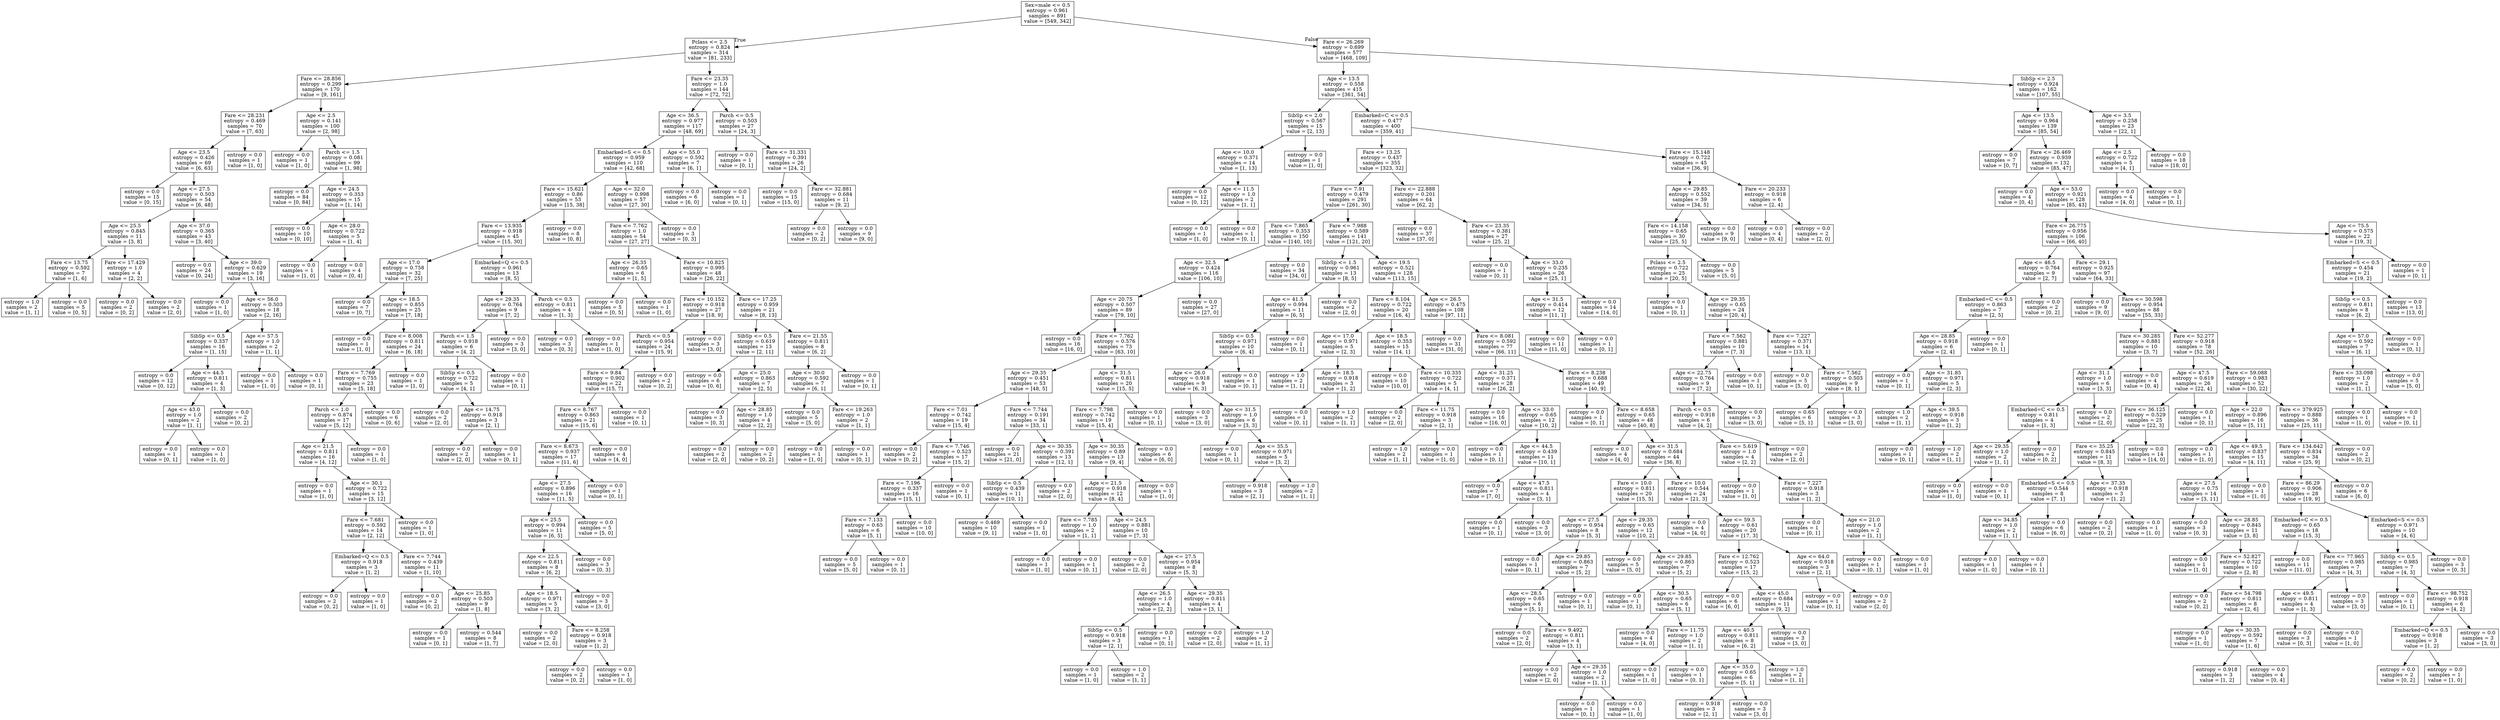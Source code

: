 digraph Tree {
node [shape=box] ;
0 [label="Sex=male <= 0.5\nentropy = 0.961\nsamples = 891\nvalue = [549, 342]"] ;
1 [label="Pclass <= 2.5\nentropy = 0.824\nsamples = 314\nvalue = [81, 233]"] ;
0 -> 1 [labeldistance=2.5, labelangle=45, headlabel="True"] ;
2 [label="Fare <= 28.856\nentropy = 0.299\nsamples = 170\nvalue = [9, 161]"] ;
1 -> 2 ;
3 [label="Fare <= 28.231\nentropy = 0.469\nsamples = 70\nvalue = [7, 63]"] ;
2 -> 3 ;
4 [label="Age <= 23.5\nentropy = 0.426\nsamples = 69\nvalue = [6, 63]"] ;
3 -> 4 ;
5 [label="entropy = 0.0\nsamples = 15\nvalue = [0, 15]"] ;
4 -> 5 ;
6 [label="Age <= 27.5\nentropy = 0.503\nsamples = 54\nvalue = [6, 48]"] ;
4 -> 6 ;
7 [label="Age <= 25.5\nentropy = 0.845\nsamples = 11\nvalue = [3, 8]"] ;
6 -> 7 ;
8 [label="Fare <= 13.75\nentropy = 0.592\nsamples = 7\nvalue = [1, 6]"] ;
7 -> 8 ;
9 [label="entropy = 1.0\nsamples = 2\nvalue = [1, 1]"] ;
8 -> 9 ;
10 [label="entropy = 0.0\nsamples = 5\nvalue = [0, 5]"] ;
8 -> 10 ;
11 [label="Fare <= 17.429\nentropy = 1.0\nsamples = 4\nvalue = [2, 2]"] ;
7 -> 11 ;
12 [label="entropy = 0.0\nsamples = 2\nvalue = [0, 2]"] ;
11 -> 12 ;
13 [label="entropy = 0.0\nsamples = 2\nvalue = [2, 0]"] ;
11 -> 13 ;
14 [label="Age <= 37.0\nentropy = 0.365\nsamples = 43\nvalue = [3, 40]"] ;
6 -> 14 ;
15 [label="entropy = 0.0\nsamples = 24\nvalue = [0, 24]"] ;
14 -> 15 ;
16 [label="Age <= 39.0\nentropy = 0.629\nsamples = 19\nvalue = [3, 16]"] ;
14 -> 16 ;
17 [label="entropy = 0.0\nsamples = 1\nvalue = [1, 0]"] ;
16 -> 17 ;
18 [label="Age <= 56.0\nentropy = 0.503\nsamples = 18\nvalue = [2, 16]"] ;
16 -> 18 ;
19 [label="SibSp <= 0.5\nentropy = 0.337\nsamples = 16\nvalue = [1, 15]"] ;
18 -> 19 ;
20 [label="entropy = 0.0\nsamples = 12\nvalue = [0, 12]"] ;
19 -> 20 ;
21 [label="Age <= 44.5\nentropy = 0.811\nsamples = 4\nvalue = [1, 3]"] ;
19 -> 21 ;
22 [label="Age <= 43.0\nentropy = 1.0\nsamples = 2\nvalue = [1, 1]"] ;
21 -> 22 ;
23 [label="entropy = 0.0\nsamples = 1\nvalue = [0, 1]"] ;
22 -> 23 ;
24 [label="entropy = 0.0\nsamples = 1\nvalue = [1, 0]"] ;
22 -> 24 ;
25 [label="entropy = 0.0\nsamples = 2\nvalue = [0, 2]"] ;
21 -> 25 ;
26 [label="Age <= 57.5\nentropy = 1.0\nsamples = 2\nvalue = [1, 1]"] ;
18 -> 26 ;
27 [label="entropy = 0.0\nsamples = 1\nvalue = [1, 0]"] ;
26 -> 27 ;
28 [label="entropy = 0.0\nsamples = 1\nvalue = [0, 1]"] ;
26 -> 28 ;
29 [label="entropy = 0.0\nsamples = 1\nvalue = [1, 0]"] ;
3 -> 29 ;
30 [label="Age <= 2.5\nentropy = 0.141\nsamples = 100\nvalue = [2, 98]"] ;
2 -> 30 ;
31 [label="entropy = 0.0\nsamples = 1\nvalue = [1, 0]"] ;
30 -> 31 ;
32 [label="Parch <= 1.5\nentropy = 0.081\nsamples = 99\nvalue = [1, 98]"] ;
30 -> 32 ;
33 [label="entropy = 0.0\nsamples = 84\nvalue = [0, 84]"] ;
32 -> 33 ;
34 [label="Age <= 24.5\nentropy = 0.353\nsamples = 15\nvalue = [1, 14]"] ;
32 -> 34 ;
35 [label="entropy = 0.0\nsamples = 10\nvalue = [0, 10]"] ;
34 -> 35 ;
36 [label="Age <= 28.0\nentropy = 0.722\nsamples = 5\nvalue = [1, 4]"] ;
34 -> 36 ;
37 [label="entropy = 0.0\nsamples = 1\nvalue = [1, 0]"] ;
36 -> 37 ;
38 [label="entropy = 0.0\nsamples = 4\nvalue = [0, 4]"] ;
36 -> 38 ;
39 [label="Fare <= 23.35\nentropy = 1.0\nsamples = 144\nvalue = [72, 72]"] ;
1 -> 39 ;
40 [label="Age <= 36.5\nentropy = 0.977\nsamples = 117\nvalue = [48, 69]"] ;
39 -> 40 ;
41 [label="Embarked=S <= 0.5\nentropy = 0.959\nsamples = 110\nvalue = [42, 68]"] ;
40 -> 41 ;
42 [label="Fare <= 15.621\nentropy = 0.86\nsamples = 53\nvalue = [15, 38]"] ;
41 -> 42 ;
43 [label="Fare <= 13.935\nentropy = 0.918\nsamples = 45\nvalue = [15, 30]"] ;
42 -> 43 ;
44 [label="Age <= 17.0\nentropy = 0.758\nsamples = 32\nvalue = [7, 25]"] ;
43 -> 44 ;
45 [label="entropy = 0.0\nsamples = 7\nvalue = [0, 7]"] ;
44 -> 45 ;
46 [label="Age <= 18.5\nentropy = 0.855\nsamples = 25\nvalue = [7, 18]"] ;
44 -> 46 ;
47 [label="entropy = 0.0\nsamples = 1\nvalue = [1, 0]"] ;
46 -> 47 ;
48 [label="Fare <= 8.008\nentropy = 0.811\nsamples = 24\nvalue = [6, 18]"] ;
46 -> 48 ;
49 [label="Fare <= 7.769\nentropy = 0.755\nsamples = 23\nvalue = [5, 18]"] ;
48 -> 49 ;
50 [label="Parch <= 1.0\nentropy = 0.874\nsamples = 17\nvalue = [5, 12]"] ;
49 -> 50 ;
51 [label="Age <= 21.5\nentropy = 0.811\nsamples = 16\nvalue = [4, 12]"] ;
50 -> 51 ;
52 [label="entropy = 0.0\nsamples = 1\nvalue = [1, 0]"] ;
51 -> 52 ;
53 [label="Age <= 30.1\nentropy = 0.722\nsamples = 15\nvalue = [3, 12]"] ;
51 -> 53 ;
54 [label="Fare <= 7.681\nentropy = 0.592\nsamples = 14\nvalue = [2, 12]"] ;
53 -> 54 ;
55 [label="Embarked=Q <= 0.5\nentropy = 0.918\nsamples = 3\nvalue = [1, 2]"] ;
54 -> 55 ;
56 [label="entropy = 0.0\nsamples = 2\nvalue = [0, 2]"] ;
55 -> 56 ;
57 [label="entropy = 0.0\nsamples = 1\nvalue = [1, 0]"] ;
55 -> 57 ;
58 [label="Fare <= 7.744\nentropy = 0.439\nsamples = 11\nvalue = [1, 10]"] ;
54 -> 58 ;
59 [label="entropy = 0.0\nsamples = 2\nvalue = [0, 2]"] ;
58 -> 59 ;
60 [label="Age <= 25.85\nentropy = 0.503\nsamples = 9\nvalue = [1, 8]"] ;
58 -> 60 ;
61 [label="entropy = 0.0\nsamples = 1\nvalue = [0, 1]"] ;
60 -> 61 ;
62 [label="entropy = 0.544\nsamples = 8\nvalue = [1, 7]"] ;
60 -> 62 ;
63 [label="entropy = 0.0\nsamples = 1\nvalue = [1, 0]"] ;
53 -> 63 ;
64 [label="entropy = 0.0\nsamples = 1\nvalue = [1, 0]"] ;
50 -> 64 ;
65 [label="entropy = 0.0\nsamples = 6\nvalue = [0, 6]"] ;
49 -> 65 ;
66 [label="entropy = 0.0\nsamples = 1\nvalue = [1, 0]"] ;
48 -> 66 ;
67 [label="Embarked=Q <= 0.5\nentropy = 0.961\nsamples = 13\nvalue = [8, 5]"] ;
43 -> 67 ;
68 [label="Age <= 29.35\nentropy = 0.764\nsamples = 9\nvalue = [7, 2]"] ;
67 -> 68 ;
69 [label="Parch <= 1.5\nentropy = 0.918\nsamples = 6\nvalue = [4, 2]"] ;
68 -> 69 ;
70 [label="SibSp <= 0.5\nentropy = 0.722\nsamples = 5\nvalue = [4, 1]"] ;
69 -> 70 ;
71 [label="entropy = 0.0\nsamples = 2\nvalue = [2, 0]"] ;
70 -> 71 ;
72 [label="Age <= 14.75\nentropy = 0.918\nsamples = 3\nvalue = [2, 1]"] ;
70 -> 72 ;
73 [label="entropy = 0.0\nsamples = 2\nvalue = [2, 0]"] ;
72 -> 73 ;
74 [label="entropy = 0.0\nsamples = 1\nvalue = [0, 1]"] ;
72 -> 74 ;
75 [label="entropy = 0.0\nsamples = 1\nvalue = [0, 1]"] ;
69 -> 75 ;
76 [label="entropy = 0.0\nsamples = 3\nvalue = [3, 0]"] ;
68 -> 76 ;
77 [label="Parch <= 0.5\nentropy = 0.811\nsamples = 4\nvalue = [1, 3]"] ;
67 -> 77 ;
78 [label="entropy = 0.0\nsamples = 3\nvalue = [0, 3]"] ;
77 -> 78 ;
79 [label="entropy = 0.0\nsamples = 1\nvalue = [1, 0]"] ;
77 -> 79 ;
80 [label="entropy = 0.0\nsamples = 8\nvalue = [0, 8]"] ;
42 -> 80 ;
81 [label="Age <= 32.0\nentropy = 0.998\nsamples = 57\nvalue = [27, 30]"] ;
41 -> 81 ;
82 [label="Fare <= 7.762\nentropy = 1.0\nsamples = 54\nvalue = [27, 27]"] ;
81 -> 82 ;
83 [label="Age <= 26.35\nentropy = 0.65\nsamples = 6\nvalue = [1, 5]"] ;
82 -> 83 ;
84 [label="entropy = 0.0\nsamples = 5\nvalue = [0, 5]"] ;
83 -> 84 ;
85 [label="entropy = 0.0\nsamples = 1\nvalue = [1, 0]"] ;
83 -> 85 ;
86 [label="Fare <= 10.825\nentropy = 0.995\nsamples = 48\nvalue = [26, 22]"] ;
82 -> 86 ;
87 [label="Fare <= 10.152\nentropy = 0.918\nsamples = 27\nvalue = [18, 9]"] ;
86 -> 87 ;
88 [label="Parch <= 0.5\nentropy = 0.954\nsamples = 24\nvalue = [15, 9]"] ;
87 -> 88 ;
89 [label="Fare <= 9.84\nentropy = 0.902\nsamples = 22\nvalue = [15, 7]"] ;
88 -> 89 ;
90 [label="Fare <= 8.767\nentropy = 0.863\nsamples = 21\nvalue = [15, 6]"] ;
89 -> 90 ;
91 [label="Fare <= 8.673\nentropy = 0.937\nsamples = 17\nvalue = [11, 6]"] ;
90 -> 91 ;
92 [label="Age <= 27.5\nentropy = 0.896\nsamples = 16\nvalue = [11, 5]"] ;
91 -> 92 ;
93 [label="Age <= 25.5\nentropy = 0.994\nsamples = 11\nvalue = [6, 5]"] ;
92 -> 93 ;
94 [label="Age <= 22.5\nentropy = 0.811\nsamples = 8\nvalue = [6, 2]"] ;
93 -> 94 ;
95 [label="Age <= 18.5\nentropy = 0.971\nsamples = 5\nvalue = [3, 2]"] ;
94 -> 95 ;
96 [label="entropy = 0.0\nsamples = 2\nvalue = [2, 0]"] ;
95 -> 96 ;
97 [label="Fare <= 8.258\nentropy = 0.918\nsamples = 3\nvalue = [1, 2]"] ;
95 -> 97 ;
98 [label="entropy = 0.0\nsamples = 2\nvalue = [0, 2]"] ;
97 -> 98 ;
99 [label="entropy = 0.0\nsamples = 1\nvalue = [1, 0]"] ;
97 -> 99 ;
100 [label="entropy = 0.0\nsamples = 3\nvalue = [3, 0]"] ;
94 -> 100 ;
101 [label="entropy = 0.0\nsamples = 3\nvalue = [0, 3]"] ;
93 -> 101 ;
102 [label="entropy = 0.0\nsamples = 5\nvalue = [5, 0]"] ;
92 -> 102 ;
103 [label="entropy = 0.0\nsamples = 1\nvalue = [0, 1]"] ;
91 -> 103 ;
104 [label="entropy = 0.0\nsamples = 4\nvalue = [4, 0]"] ;
90 -> 104 ;
105 [label="entropy = 0.0\nsamples = 1\nvalue = [0, 1]"] ;
89 -> 105 ;
106 [label="entropy = 0.0\nsamples = 2\nvalue = [0, 2]"] ;
88 -> 106 ;
107 [label="entropy = 0.0\nsamples = 3\nvalue = [3, 0]"] ;
87 -> 107 ;
108 [label="Fare <= 17.25\nentropy = 0.959\nsamples = 21\nvalue = [8, 13]"] ;
86 -> 108 ;
109 [label="SibSp <= 0.5\nentropy = 0.619\nsamples = 13\nvalue = [2, 11]"] ;
108 -> 109 ;
110 [label="entropy = 0.0\nsamples = 6\nvalue = [0, 6]"] ;
109 -> 110 ;
111 [label="Age <= 25.0\nentropy = 0.863\nsamples = 7\nvalue = [2, 5]"] ;
109 -> 111 ;
112 [label="entropy = 0.0\nsamples = 3\nvalue = [0, 3]"] ;
111 -> 112 ;
113 [label="Age <= 28.85\nentropy = 1.0\nsamples = 4\nvalue = [2, 2]"] ;
111 -> 113 ;
114 [label="entropy = 0.0\nsamples = 2\nvalue = [2, 0]"] ;
113 -> 114 ;
115 [label="entropy = 0.0\nsamples = 2\nvalue = [0, 2]"] ;
113 -> 115 ;
116 [label="Fare <= 21.55\nentropy = 0.811\nsamples = 8\nvalue = [6, 2]"] ;
108 -> 116 ;
117 [label="Age <= 30.0\nentropy = 0.592\nsamples = 7\nvalue = [6, 1]"] ;
116 -> 117 ;
118 [label="entropy = 0.0\nsamples = 5\nvalue = [5, 0]"] ;
117 -> 118 ;
119 [label="Fare <= 19.263\nentropy = 1.0\nsamples = 2\nvalue = [1, 1]"] ;
117 -> 119 ;
120 [label="entropy = 0.0\nsamples = 1\nvalue = [1, 0]"] ;
119 -> 120 ;
121 [label="entropy = 0.0\nsamples = 1\nvalue = [0, 1]"] ;
119 -> 121 ;
122 [label="entropy = 0.0\nsamples = 1\nvalue = [0, 1]"] ;
116 -> 122 ;
123 [label="entropy = 0.0\nsamples = 3\nvalue = [0, 3]"] ;
81 -> 123 ;
124 [label="Age <= 55.0\nentropy = 0.592\nsamples = 7\nvalue = [6, 1]"] ;
40 -> 124 ;
125 [label="entropy = 0.0\nsamples = 6\nvalue = [6, 0]"] ;
124 -> 125 ;
126 [label="entropy = 0.0\nsamples = 1\nvalue = [0, 1]"] ;
124 -> 126 ;
127 [label="Parch <= 0.5\nentropy = 0.503\nsamples = 27\nvalue = [24, 3]"] ;
39 -> 127 ;
128 [label="entropy = 0.0\nsamples = 1\nvalue = [0, 1]"] ;
127 -> 128 ;
129 [label="Fare <= 31.331\nentropy = 0.391\nsamples = 26\nvalue = [24, 2]"] ;
127 -> 129 ;
130 [label="entropy = 0.0\nsamples = 15\nvalue = [15, 0]"] ;
129 -> 130 ;
131 [label="Fare <= 32.881\nentropy = 0.684\nsamples = 11\nvalue = [9, 2]"] ;
129 -> 131 ;
132 [label="entropy = 0.0\nsamples = 2\nvalue = [0, 2]"] ;
131 -> 132 ;
133 [label="entropy = 0.0\nsamples = 9\nvalue = [9, 0]"] ;
131 -> 133 ;
134 [label="Fare <= 26.269\nentropy = 0.699\nsamples = 577\nvalue = [468, 109]"] ;
0 -> 134 [labeldistance=2.5, labelangle=-45, headlabel="False"] ;
135 [label="Age <= 13.5\nentropy = 0.558\nsamples = 415\nvalue = [361, 54]"] ;
134 -> 135 ;
136 [label="SibSp <= 2.0\nentropy = 0.567\nsamples = 15\nvalue = [2, 13]"] ;
135 -> 136 ;
137 [label="Age <= 10.0\nentropy = 0.371\nsamples = 14\nvalue = [1, 13]"] ;
136 -> 137 ;
138 [label="entropy = 0.0\nsamples = 12\nvalue = [0, 12]"] ;
137 -> 138 ;
139 [label="Age <= 11.5\nentropy = 1.0\nsamples = 2\nvalue = [1, 1]"] ;
137 -> 139 ;
140 [label="entropy = 0.0\nsamples = 1\nvalue = [1, 0]"] ;
139 -> 140 ;
141 [label="entropy = 0.0\nsamples = 1\nvalue = [0, 1]"] ;
139 -> 141 ;
142 [label="entropy = 0.0\nsamples = 1\nvalue = [1, 0]"] ;
136 -> 142 ;
143 [label="Embarked=C <= 0.5\nentropy = 0.477\nsamples = 400\nvalue = [359, 41]"] ;
135 -> 143 ;
144 [label="Fare <= 13.25\nentropy = 0.437\nsamples = 355\nvalue = [323, 32]"] ;
143 -> 144 ;
145 [label="Fare <= 7.91\nentropy = 0.479\nsamples = 291\nvalue = [261, 30]"] ;
144 -> 145 ;
146 [label="Fare <= 7.865\nentropy = 0.353\nsamples = 150\nvalue = [140, 10]"] ;
145 -> 146 ;
147 [label="Age <= 32.5\nentropy = 0.424\nsamples = 116\nvalue = [106, 10]"] ;
146 -> 147 ;
148 [label="Age <= 20.75\nentropy = 0.507\nsamples = 89\nvalue = [79, 10]"] ;
147 -> 148 ;
149 [label="entropy = 0.0\nsamples = 16\nvalue = [16, 0]"] ;
148 -> 149 ;
150 [label="Fare <= 7.762\nentropy = 0.576\nsamples = 73\nvalue = [63, 10]"] ;
148 -> 150 ;
151 [label="Age <= 29.35\nentropy = 0.451\nsamples = 53\nvalue = [48, 5]"] ;
150 -> 151 ;
152 [label="Fare <= 7.01\nentropy = 0.742\nsamples = 19\nvalue = [15, 4]"] ;
151 -> 152 ;
153 [label="entropy = 0.0\nsamples = 2\nvalue = [0, 2]"] ;
152 -> 153 ;
154 [label="Fare <= 7.746\nentropy = 0.523\nsamples = 17\nvalue = [15, 2]"] ;
152 -> 154 ;
155 [label="Fare <= 7.196\nentropy = 0.337\nsamples = 16\nvalue = [15, 1]"] ;
154 -> 155 ;
156 [label="Fare <= 7.133\nentropy = 0.65\nsamples = 6\nvalue = [5, 1]"] ;
155 -> 156 ;
157 [label="entropy = 0.0\nsamples = 5\nvalue = [5, 0]"] ;
156 -> 157 ;
158 [label="entropy = 0.0\nsamples = 1\nvalue = [0, 1]"] ;
156 -> 158 ;
159 [label="entropy = 0.0\nsamples = 10\nvalue = [10, 0]"] ;
155 -> 159 ;
160 [label="entropy = 0.0\nsamples = 1\nvalue = [0, 1]"] ;
154 -> 160 ;
161 [label="Fare <= 7.744\nentropy = 0.191\nsamples = 34\nvalue = [33, 1]"] ;
151 -> 161 ;
162 [label="entropy = 0.0\nsamples = 21\nvalue = [21, 0]"] ;
161 -> 162 ;
163 [label="Age <= 30.35\nentropy = 0.391\nsamples = 13\nvalue = [12, 1]"] ;
161 -> 163 ;
164 [label="SibSp <= 0.5\nentropy = 0.439\nsamples = 11\nvalue = [10, 1]"] ;
163 -> 164 ;
165 [label="entropy = 0.469\nsamples = 10\nvalue = [9, 1]"] ;
164 -> 165 ;
166 [label="entropy = 0.0\nsamples = 1\nvalue = [1, 0]"] ;
164 -> 166 ;
167 [label="entropy = 0.0\nsamples = 2\nvalue = [2, 0]"] ;
163 -> 167 ;
168 [label="Age <= 31.5\nentropy = 0.811\nsamples = 20\nvalue = [15, 5]"] ;
150 -> 168 ;
169 [label="Fare <= 7.798\nentropy = 0.742\nsamples = 19\nvalue = [15, 4]"] ;
168 -> 169 ;
170 [label="Age <= 30.35\nentropy = 0.89\nsamples = 13\nvalue = [9, 4]"] ;
169 -> 170 ;
171 [label="Age <= 21.5\nentropy = 0.918\nsamples = 12\nvalue = [8, 4]"] ;
170 -> 171 ;
172 [label="Fare <= 7.785\nentropy = 1.0\nsamples = 2\nvalue = [1, 1]"] ;
171 -> 172 ;
173 [label="entropy = 0.0\nsamples = 1\nvalue = [1, 0]"] ;
172 -> 173 ;
174 [label="entropy = 0.0\nsamples = 1\nvalue = [0, 1]"] ;
172 -> 174 ;
175 [label="Age <= 24.5\nentropy = 0.881\nsamples = 10\nvalue = [7, 3]"] ;
171 -> 175 ;
176 [label="entropy = 0.0\nsamples = 2\nvalue = [2, 0]"] ;
175 -> 176 ;
177 [label="Age <= 27.5\nentropy = 0.954\nsamples = 8\nvalue = [5, 3]"] ;
175 -> 177 ;
178 [label="Age <= 26.5\nentropy = 1.0\nsamples = 4\nvalue = [2, 2]"] ;
177 -> 178 ;
179 [label="SibSp <= 0.5\nentropy = 0.918\nsamples = 3\nvalue = [2, 1]"] ;
178 -> 179 ;
180 [label="entropy = 0.0\nsamples = 1\nvalue = [1, 0]"] ;
179 -> 180 ;
181 [label="entropy = 1.0\nsamples = 2\nvalue = [1, 1]"] ;
179 -> 181 ;
182 [label="entropy = 0.0\nsamples = 1\nvalue = [0, 1]"] ;
178 -> 182 ;
183 [label="Age <= 29.35\nentropy = 0.811\nsamples = 4\nvalue = [3, 1]"] ;
177 -> 183 ;
184 [label="entropy = 0.0\nsamples = 2\nvalue = [2, 0]"] ;
183 -> 184 ;
185 [label="entropy = 1.0\nsamples = 2\nvalue = [1, 1]"] ;
183 -> 185 ;
186 [label="entropy = 0.0\nsamples = 1\nvalue = [1, 0]"] ;
170 -> 186 ;
187 [label="entropy = 0.0\nsamples = 6\nvalue = [6, 0]"] ;
169 -> 187 ;
188 [label="entropy = 0.0\nsamples = 1\nvalue = [0, 1]"] ;
168 -> 188 ;
189 [label="entropy = 0.0\nsamples = 27\nvalue = [27, 0]"] ;
147 -> 189 ;
190 [label="entropy = 0.0\nsamples = 34\nvalue = [34, 0]"] ;
146 -> 190 ;
191 [label="Fare <= 7.988\nentropy = 0.589\nsamples = 141\nvalue = [121, 20]"] ;
145 -> 191 ;
192 [label="SibSp <= 1.5\nentropy = 0.961\nsamples = 13\nvalue = [8, 5]"] ;
191 -> 192 ;
193 [label="Age <= 41.5\nentropy = 0.994\nsamples = 11\nvalue = [6, 5]"] ;
192 -> 193 ;
194 [label="SibSp <= 0.5\nentropy = 0.971\nsamples = 10\nvalue = [6, 4]"] ;
193 -> 194 ;
195 [label="Age <= 26.0\nentropy = 0.918\nsamples = 9\nvalue = [6, 3]"] ;
194 -> 195 ;
196 [label="entropy = 0.0\nsamples = 3\nvalue = [3, 0]"] ;
195 -> 196 ;
197 [label="Age <= 31.5\nentropy = 1.0\nsamples = 6\nvalue = [3, 3]"] ;
195 -> 197 ;
198 [label="entropy = 0.0\nsamples = 1\nvalue = [0, 1]"] ;
197 -> 198 ;
199 [label="Age <= 35.5\nentropy = 0.971\nsamples = 5\nvalue = [3, 2]"] ;
197 -> 199 ;
200 [label="entropy = 0.918\nsamples = 3\nvalue = [2, 1]"] ;
199 -> 200 ;
201 [label="entropy = 1.0\nsamples = 2\nvalue = [1, 1]"] ;
199 -> 201 ;
202 [label="entropy = 0.0\nsamples = 1\nvalue = [0, 1]"] ;
194 -> 202 ;
203 [label="entropy = 0.0\nsamples = 1\nvalue = [0, 1]"] ;
193 -> 203 ;
204 [label="entropy = 0.0\nsamples = 2\nvalue = [2, 0]"] ;
192 -> 204 ;
205 [label="Age <= 19.5\nentropy = 0.521\nsamples = 128\nvalue = [113, 15]"] ;
191 -> 205 ;
206 [label="Fare <= 8.104\nentropy = 0.722\nsamples = 20\nvalue = [16, 4]"] ;
205 -> 206 ;
207 [label="Age <= 17.0\nentropy = 0.971\nsamples = 5\nvalue = [2, 3]"] ;
206 -> 207 ;
208 [label="entropy = 1.0\nsamples = 2\nvalue = [1, 1]"] ;
207 -> 208 ;
209 [label="Age <= 18.5\nentropy = 0.918\nsamples = 3\nvalue = [1, 2]"] ;
207 -> 209 ;
210 [label="entropy = 0.0\nsamples = 1\nvalue = [0, 1]"] ;
209 -> 210 ;
211 [label="entropy = 1.0\nsamples = 2\nvalue = [1, 1]"] ;
209 -> 211 ;
212 [label="Age <= 18.5\nentropy = 0.353\nsamples = 15\nvalue = [14, 1]"] ;
206 -> 212 ;
213 [label="entropy = 0.0\nsamples = 10\nvalue = [10, 0]"] ;
212 -> 213 ;
214 [label="Fare <= 10.335\nentropy = 0.722\nsamples = 5\nvalue = [4, 1]"] ;
212 -> 214 ;
215 [label="entropy = 0.0\nsamples = 2\nvalue = [2, 0]"] ;
214 -> 215 ;
216 [label="Fare <= 11.75\nentropy = 0.918\nsamples = 3\nvalue = [2, 1]"] ;
214 -> 216 ;
217 [label="entropy = 1.0\nsamples = 2\nvalue = [1, 1]"] ;
216 -> 217 ;
218 [label="entropy = 0.0\nsamples = 1\nvalue = [1, 0]"] ;
216 -> 218 ;
219 [label="Age <= 26.5\nentropy = 0.475\nsamples = 108\nvalue = [97, 11]"] ;
205 -> 219 ;
220 [label="entropy = 0.0\nsamples = 31\nvalue = [31, 0]"] ;
219 -> 220 ;
221 [label="Fare <= 8.081\nentropy = 0.592\nsamples = 77\nvalue = [66, 11]"] ;
219 -> 221 ;
222 [label="Age <= 31.25\nentropy = 0.371\nsamples = 28\nvalue = [26, 2]"] ;
221 -> 222 ;
223 [label="entropy = 0.0\nsamples = 16\nvalue = [16, 0]"] ;
222 -> 223 ;
224 [label="Age <= 33.0\nentropy = 0.65\nsamples = 12\nvalue = [10, 2]"] ;
222 -> 224 ;
225 [label="entropy = 0.0\nsamples = 1\nvalue = [0, 1]"] ;
224 -> 225 ;
226 [label="Age <= 44.5\nentropy = 0.439\nsamples = 11\nvalue = [10, 1]"] ;
224 -> 226 ;
227 [label="entropy = 0.0\nsamples = 7\nvalue = [7, 0]"] ;
226 -> 227 ;
228 [label="Age <= 47.5\nentropy = 0.811\nsamples = 4\nvalue = [3, 1]"] ;
226 -> 228 ;
229 [label="entropy = 0.0\nsamples = 1\nvalue = [0, 1]"] ;
228 -> 229 ;
230 [label="entropy = 0.0\nsamples = 3\nvalue = [3, 0]"] ;
228 -> 230 ;
231 [label="Fare <= 8.238\nentropy = 0.688\nsamples = 49\nvalue = [40, 9]"] ;
221 -> 231 ;
232 [label="entropy = 0.0\nsamples = 1\nvalue = [0, 1]"] ;
231 -> 232 ;
233 [label="Fare <= 8.658\nentropy = 0.65\nsamples = 48\nvalue = [40, 8]"] ;
231 -> 233 ;
234 [label="entropy = 0.0\nsamples = 4\nvalue = [4, 0]"] ;
233 -> 234 ;
235 [label="Age <= 31.5\nentropy = 0.684\nsamples = 44\nvalue = [36, 8]"] ;
233 -> 235 ;
236 [label="Fare <= 10.0\nentropy = 0.811\nsamples = 20\nvalue = [15, 5]"] ;
235 -> 236 ;
237 [label="Age <= 27.5\nentropy = 0.954\nsamples = 8\nvalue = [5, 3]"] ;
236 -> 237 ;
238 [label="entropy = 0.0\nsamples = 1\nvalue = [0, 1]"] ;
237 -> 238 ;
239 [label="Age <= 29.85\nentropy = 0.863\nsamples = 7\nvalue = [5, 2]"] ;
237 -> 239 ;
240 [label="Age <= 28.5\nentropy = 0.65\nsamples = 6\nvalue = [5, 1]"] ;
239 -> 240 ;
241 [label="entropy = 0.0\nsamples = 2\nvalue = [2, 0]"] ;
240 -> 241 ;
242 [label="Fare <= 9.492\nentropy = 0.811\nsamples = 4\nvalue = [3, 1]"] ;
240 -> 242 ;
243 [label="entropy = 0.0\nsamples = 2\nvalue = [2, 0]"] ;
242 -> 243 ;
244 [label="Age <= 29.35\nentropy = 1.0\nsamples = 2\nvalue = [1, 1]"] ;
242 -> 244 ;
245 [label="entropy = 0.0\nsamples = 1\nvalue = [0, 1]"] ;
244 -> 245 ;
246 [label="entropy = 0.0\nsamples = 1\nvalue = [1, 0]"] ;
244 -> 246 ;
247 [label="entropy = 0.0\nsamples = 1\nvalue = [0, 1]"] ;
239 -> 247 ;
248 [label="Age <= 29.35\nentropy = 0.65\nsamples = 12\nvalue = [10, 2]"] ;
236 -> 248 ;
249 [label="entropy = 0.0\nsamples = 5\nvalue = [5, 0]"] ;
248 -> 249 ;
250 [label="Age <= 29.85\nentropy = 0.863\nsamples = 7\nvalue = [5, 2]"] ;
248 -> 250 ;
251 [label="entropy = 0.0\nsamples = 1\nvalue = [0, 1]"] ;
250 -> 251 ;
252 [label="Age <= 30.5\nentropy = 0.65\nsamples = 6\nvalue = [5, 1]"] ;
250 -> 252 ;
253 [label="entropy = 0.0\nsamples = 4\nvalue = [4, 0]"] ;
252 -> 253 ;
254 [label="Fare <= 11.75\nentropy = 1.0\nsamples = 2\nvalue = [1, 1]"] ;
252 -> 254 ;
255 [label="entropy = 0.0\nsamples = 1\nvalue = [1, 0]"] ;
254 -> 255 ;
256 [label="entropy = 0.0\nsamples = 1\nvalue = [0, 1]"] ;
254 -> 256 ;
257 [label="Fare <= 10.0\nentropy = 0.544\nsamples = 24\nvalue = [21, 3]"] ;
235 -> 257 ;
258 [label="entropy = 0.0\nsamples = 4\nvalue = [4, 0]"] ;
257 -> 258 ;
259 [label="Age <= 59.5\nentropy = 0.61\nsamples = 20\nvalue = [17, 3]"] ;
257 -> 259 ;
260 [label="Fare <= 12.762\nentropy = 0.523\nsamples = 17\nvalue = [15, 2]"] ;
259 -> 260 ;
261 [label="entropy = 0.0\nsamples = 6\nvalue = [6, 0]"] ;
260 -> 261 ;
262 [label="Age <= 45.0\nentropy = 0.684\nsamples = 11\nvalue = [9, 2]"] ;
260 -> 262 ;
263 [label="Age <= 40.5\nentropy = 0.811\nsamples = 8\nvalue = [6, 2]"] ;
262 -> 263 ;
264 [label="Age <= 35.0\nentropy = 0.65\nsamples = 6\nvalue = [5, 1]"] ;
263 -> 264 ;
265 [label="entropy = 0.918\nsamples = 3\nvalue = [2, 1]"] ;
264 -> 265 ;
266 [label="entropy = 0.0\nsamples = 3\nvalue = [3, 0]"] ;
264 -> 266 ;
267 [label="entropy = 1.0\nsamples = 2\nvalue = [1, 1]"] ;
263 -> 267 ;
268 [label="entropy = 0.0\nsamples = 3\nvalue = [3, 0]"] ;
262 -> 268 ;
269 [label="Age <= 64.0\nentropy = 0.918\nsamples = 3\nvalue = [2, 1]"] ;
259 -> 269 ;
270 [label="entropy = 0.0\nsamples = 1\nvalue = [0, 1]"] ;
269 -> 270 ;
271 [label="entropy = 0.0\nsamples = 2\nvalue = [2, 0]"] ;
269 -> 271 ;
272 [label="Fare <= 22.888\nentropy = 0.201\nsamples = 64\nvalue = [62, 2]"] ;
144 -> 272 ;
273 [label="entropy = 0.0\nsamples = 37\nvalue = [37, 0]"] ;
272 -> 273 ;
274 [label="Fare <= 23.35\nentropy = 0.381\nsamples = 27\nvalue = [25, 2]"] ;
272 -> 274 ;
275 [label="entropy = 0.0\nsamples = 1\nvalue = [0, 1]"] ;
274 -> 275 ;
276 [label="Age <= 33.0\nentropy = 0.235\nsamples = 26\nvalue = [25, 1]"] ;
274 -> 276 ;
277 [label="Age <= 31.5\nentropy = 0.414\nsamples = 12\nvalue = [11, 1]"] ;
276 -> 277 ;
278 [label="entropy = 0.0\nsamples = 11\nvalue = [11, 0]"] ;
277 -> 278 ;
279 [label="entropy = 0.0\nsamples = 1\nvalue = [0, 1]"] ;
277 -> 279 ;
280 [label="entropy = 0.0\nsamples = 14\nvalue = [14, 0]"] ;
276 -> 280 ;
281 [label="Fare <= 15.148\nentropy = 0.722\nsamples = 45\nvalue = [36, 9]"] ;
143 -> 281 ;
282 [label="Age <= 29.85\nentropy = 0.552\nsamples = 39\nvalue = [34, 5]"] ;
281 -> 282 ;
283 [label="Fare <= 14.158\nentropy = 0.65\nsamples = 30\nvalue = [25, 5]"] ;
282 -> 283 ;
284 [label="Pclass <= 2.5\nentropy = 0.722\nsamples = 25\nvalue = [20, 5]"] ;
283 -> 284 ;
285 [label="entropy = 0.0\nsamples = 1\nvalue = [0, 1]"] ;
284 -> 285 ;
286 [label="Age <= 29.35\nentropy = 0.65\nsamples = 24\nvalue = [20, 4]"] ;
284 -> 286 ;
287 [label="Fare <= 7.562\nentropy = 0.881\nsamples = 10\nvalue = [7, 3]"] ;
286 -> 287 ;
288 [label="Age <= 22.75\nentropy = 0.764\nsamples = 9\nvalue = [7, 2]"] ;
287 -> 288 ;
289 [label="Parch <= 0.5\nentropy = 0.918\nsamples = 6\nvalue = [4, 2]"] ;
288 -> 289 ;
290 [label="Fare <= 5.619\nentropy = 1.0\nsamples = 4\nvalue = [2, 2]"] ;
289 -> 290 ;
291 [label="entropy = 0.0\nsamples = 1\nvalue = [1, 0]"] ;
290 -> 291 ;
292 [label="Fare <= 7.227\nentropy = 0.918\nsamples = 3\nvalue = [1, 2]"] ;
290 -> 292 ;
293 [label="entropy = 0.0\nsamples = 1\nvalue = [0, 1]"] ;
292 -> 293 ;
294 [label="Age <= 21.0\nentropy = 1.0\nsamples = 2\nvalue = [1, 1]"] ;
292 -> 294 ;
295 [label="entropy = 0.0\nsamples = 1\nvalue = [0, 1]"] ;
294 -> 295 ;
296 [label="entropy = 0.0\nsamples = 1\nvalue = [1, 0]"] ;
294 -> 296 ;
297 [label="entropy = 0.0\nsamples = 2\nvalue = [2, 0]"] ;
289 -> 297 ;
298 [label="entropy = 0.0\nsamples = 3\nvalue = [3, 0]"] ;
288 -> 298 ;
299 [label="entropy = 0.0\nsamples = 1\nvalue = [0, 1]"] ;
287 -> 299 ;
300 [label="Fare <= 7.227\nentropy = 0.371\nsamples = 14\nvalue = [13, 1]"] ;
286 -> 300 ;
301 [label="entropy = 0.0\nsamples = 5\nvalue = [5, 0]"] ;
300 -> 301 ;
302 [label="Fare <= 7.562\nentropy = 0.503\nsamples = 9\nvalue = [8, 1]"] ;
300 -> 302 ;
303 [label="entropy = 0.65\nsamples = 6\nvalue = [5, 1]"] ;
302 -> 303 ;
304 [label="entropy = 0.0\nsamples = 3\nvalue = [3, 0]"] ;
302 -> 304 ;
305 [label="entropy = 0.0\nsamples = 5\nvalue = [5, 0]"] ;
283 -> 305 ;
306 [label="entropy = 0.0\nsamples = 9\nvalue = [9, 0]"] ;
282 -> 306 ;
307 [label="Fare <= 20.233\nentropy = 0.918\nsamples = 6\nvalue = [2, 4]"] ;
281 -> 307 ;
308 [label="entropy = 0.0\nsamples = 4\nvalue = [0, 4]"] ;
307 -> 308 ;
309 [label="entropy = 0.0\nsamples = 2\nvalue = [2, 0]"] ;
307 -> 309 ;
310 [label="SibSp <= 2.5\nentropy = 0.924\nsamples = 162\nvalue = [107, 55]"] ;
134 -> 310 ;
311 [label="Age <= 13.5\nentropy = 0.964\nsamples = 139\nvalue = [85, 54]"] ;
310 -> 311 ;
312 [label="entropy = 0.0\nsamples = 7\nvalue = [0, 7]"] ;
311 -> 312 ;
313 [label="Fare <= 26.469\nentropy = 0.939\nsamples = 132\nvalue = [85, 47]"] ;
311 -> 313 ;
314 [label="entropy = 0.0\nsamples = 4\nvalue = [0, 4]"] ;
313 -> 314 ;
315 [label="Age <= 53.0\nentropy = 0.921\nsamples = 128\nvalue = [85, 43]"] ;
313 -> 315 ;
316 [label="Fare <= 26.775\nentropy = 0.956\nsamples = 106\nvalue = [66, 40]"] ;
315 -> 316 ;
317 [label="Age <= 46.5\nentropy = 0.764\nsamples = 9\nvalue = [2, 7]"] ;
316 -> 317 ;
318 [label="Embarked=C <= 0.5\nentropy = 0.863\nsamples = 7\nvalue = [2, 5]"] ;
317 -> 318 ;
319 [label="Age <= 28.85\nentropy = 0.918\nsamples = 6\nvalue = [2, 4]"] ;
318 -> 319 ;
320 [label="entropy = 0.0\nsamples = 1\nvalue = [0, 1]"] ;
319 -> 320 ;
321 [label="Age <= 31.85\nentropy = 0.971\nsamples = 5\nvalue = [2, 3]"] ;
319 -> 321 ;
322 [label="entropy = 1.0\nsamples = 2\nvalue = [1, 1]"] ;
321 -> 322 ;
323 [label="Age <= 39.5\nentropy = 0.918\nsamples = 3\nvalue = [1, 2]"] ;
321 -> 323 ;
324 [label="entropy = 0.0\nsamples = 1\nvalue = [0, 1]"] ;
323 -> 324 ;
325 [label="entropy = 1.0\nsamples = 2\nvalue = [1, 1]"] ;
323 -> 325 ;
326 [label="entropy = 0.0\nsamples = 1\nvalue = [0, 1]"] ;
318 -> 326 ;
327 [label="entropy = 0.0\nsamples = 2\nvalue = [0, 2]"] ;
317 -> 327 ;
328 [label="Fare <= 29.1\nentropy = 0.925\nsamples = 97\nvalue = [64, 33]"] ;
316 -> 328 ;
329 [label="entropy = 0.0\nsamples = 9\nvalue = [9, 0]"] ;
328 -> 329 ;
330 [label="Fare <= 30.598\nentropy = 0.954\nsamples = 88\nvalue = [55, 33]"] ;
328 -> 330 ;
331 [label="Fare <= 30.285\nentropy = 0.881\nsamples = 10\nvalue = [3, 7]"] ;
330 -> 331 ;
332 [label="Age <= 31.1\nentropy = 1.0\nsamples = 6\nvalue = [3, 3]"] ;
331 -> 332 ;
333 [label="Embarked=C <= 0.5\nentropy = 0.811\nsamples = 4\nvalue = [1, 3]"] ;
332 -> 333 ;
334 [label="Age <= 29.35\nentropy = 1.0\nsamples = 2\nvalue = [1, 1]"] ;
333 -> 334 ;
335 [label="entropy = 0.0\nsamples = 1\nvalue = [1, 0]"] ;
334 -> 335 ;
336 [label="entropy = 0.0\nsamples = 1\nvalue = [0, 1]"] ;
334 -> 336 ;
337 [label="entropy = 0.0\nsamples = 2\nvalue = [0, 2]"] ;
333 -> 337 ;
338 [label="entropy = 0.0\nsamples = 2\nvalue = [2, 0]"] ;
332 -> 338 ;
339 [label="entropy = 0.0\nsamples = 4\nvalue = [0, 4]"] ;
331 -> 339 ;
340 [label="Fare <= 52.277\nentropy = 0.918\nsamples = 78\nvalue = [52, 26]"] ;
330 -> 340 ;
341 [label="Age <= 47.5\nentropy = 0.619\nsamples = 26\nvalue = [22, 4]"] ;
340 -> 341 ;
342 [label="Fare <= 36.125\nentropy = 0.529\nsamples = 25\nvalue = [22, 3]"] ;
341 -> 342 ;
343 [label="Fare <= 35.25\nentropy = 0.845\nsamples = 11\nvalue = [8, 3]"] ;
342 -> 343 ;
344 [label="Embarked=S <= 0.5\nentropy = 0.544\nsamples = 8\nvalue = [7, 1]"] ;
343 -> 344 ;
345 [label="Age <= 34.85\nentropy = 1.0\nsamples = 2\nvalue = [1, 1]"] ;
344 -> 345 ;
346 [label="entropy = 0.0\nsamples = 1\nvalue = [1, 0]"] ;
345 -> 346 ;
347 [label="entropy = 0.0\nsamples = 1\nvalue = [0, 1]"] ;
345 -> 347 ;
348 [label="entropy = 0.0\nsamples = 6\nvalue = [6, 0]"] ;
344 -> 348 ;
349 [label="Age <= 37.35\nentropy = 0.918\nsamples = 3\nvalue = [1, 2]"] ;
343 -> 349 ;
350 [label="entropy = 0.0\nsamples = 2\nvalue = [0, 2]"] ;
349 -> 350 ;
351 [label="entropy = 0.0\nsamples = 1\nvalue = [1, 0]"] ;
349 -> 351 ;
352 [label="entropy = 0.0\nsamples = 14\nvalue = [14, 0]"] ;
342 -> 352 ;
353 [label="entropy = 0.0\nsamples = 1\nvalue = [0, 1]"] ;
341 -> 353 ;
354 [label="Fare <= 59.088\nentropy = 0.983\nsamples = 52\nvalue = [30, 22]"] ;
340 -> 354 ;
355 [label="Age <= 22.0\nentropy = 0.896\nsamples = 16\nvalue = [5, 11]"] ;
354 -> 355 ;
356 [label="entropy = 0.0\nsamples = 1\nvalue = [1, 0]"] ;
355 -> 356 ;
357 [label="Age <= 49.5\nentropy = 0.837\nsamples = 15\nvalue = [4, 11]"] ;
355 -> 357 ;
358 [label="Age <= 27.5\nentropy = 0.75\nsamples = 14\nvalue = [3, 11]"] ;
357 -> 358 ;
359 [label="entropy = 0.0\nsamples = 3\nvalue = [0, 3]"] ;
358 -> 359 ;
360 [label="Age <= 28.85\nentropy = 0.845\nsamples = 11\nvalue = [3, 8]"] ;
358 -> 360 ;
361 [label="entropy = 0.0\nsamples = 1\nvalue = [1, 0]"] ;
360 -> 361 ;
362 [label="Fare <= 52.827\nentropy = 0.722\nsamples = 10\nvalue = [2, 8]"] ;
360 -> 362 ;
363 [label="entropy = 0.0\nsamples = 2\nvalue = [0, 2]"] ;
362 -> 363 ;
364 [label="Fare <= 54.798\nentropy = 0.811\nsamples = 8\nvalue = [2, 6]"] ;
362 -> 364 ;
365 [label="entropy = 0.0\nsamples = 1\nvalue = [1, 0]"] ;
364 -> 365 ;
366 [label="Age <= 30.35\nentropy = 0.592\nsamples = 7\nvalue = [1, 6]"] ;
364 -> 366 ;
367 [label="entropy = 0.918\nsamples = 3\nvalue = [1, 2]"] ;
366 -> 367 ;
368 [label="entropy = 0.0\nsamples = 4\nvalue = [0, 4]"] ;
366 -> 368 ;
369 [label="entropy = 0.0\nsamples = 1\nvalue = [1, 0]"] ;
357 -> 369 ;
370 [label="Fare <= 379.925\nentropy = 0.888\nsamples = 36\nvalue = [25, 11]"] ;
354 -> 370 ;
371 [label="Fare <= 134.642\nentropy = 0.834\nsamples = 34\nvalue = [25, 9]"] ;
370 -> 371 ;
372 [label="Fare <= 86.29\nentropy = 0.906\nsamples = 28\nvalue = [19, 9]"] ;
371 -> 372 ;
373 [label="Embarked=C <= 0.5\nentropy = 0.65\nsamples = 18\nvalue = [15, 3]"] ;
372 -> 373 ;
374 [label="entropy = 0.0\nsamples = 11\nvalue = [11, 0]"] ;
373 -> 374 ;
375 [label="Fare <= 77.965\nentropy = 0.985\nsamples = 7\nvalue = [4, 3]"] ;
373 -> 375 ;
376 [label="Age <= 49.5\nentropy = 0.811\nsamples = 4\nvalue = [1, 3]"] ;
375 -> 376 ;
377 [label="entropy = 0.0\nsamples = 3\nvalue = [0, 3]"] ;
376 -> 377 ;
378 [label="entropy = 0.0\nsamples = 1\nvalue = [1, 0]"] ;
376 -> 378 ;
379 [label="entropy = 0.0\nsamples = 3\nvalue = [3, 0]"] ;
375 -> 379 ;
380 [label="Embarked=S <= 0.5\nentropy = 0.971\nsamples = 10\nvalue = [4, 6]"] ;
372 -> 380 ;
381 [label="SibSp <= 0.5\nentropy = 0.985\nsamples = 7\nvalue = [4, 3]"] ;
380 -> 381 ;
382 [label="entropy = 0.0\nsamples = 1\nvalue = [0, 1]"] ;
381 -> 382 ;
383 [label="Fare <= 98.752\nentropy = 0.918\nsamples = 6\nvalue = [4, 2]"] ;
381 -> 383 ;
384 [label="Embarked=Q <= 0.5\nentropy = 0.918\nsamples = 3\nvalue = [1, 2]"] ;
383 -> 384 ;
385 [label="entropy = 0.0\nsamples = 2\nvalue = [0, 2]"] ;
384 -> 385 ;
386 [label="entropy = 0.0\nsamples = 1\nvalue = [1, 0]"] ;
384 -> 386 ;
387 [label="entropy = 0.0\nsamples = 3\nvalue = [3, 0]"] ;
383 -> 387 ;
388 [label="entropy = 0.0\nsamples = 3\nvalue = [0, 3]"] ;
380 -> 388 ;
389 [label="entropy = 0.0\nsamples = 6\nvalue = [6, 0]"] ;
371 -> 389 ;
390 [label="entropy = 0.0\nsamples = 2\nvalue = [0, 2]"] ;
370 -> 390 ;
391 [label="Age <= 75.5\nentropy = 0.575\nsamples = 22\nvalue = [19, 3]"] ;
315 -> 391 ;
392 [label="Embarked=S <= 0.5\nentropy = 0.454\nsamples = 21\nvalue = [19, 2]"] ;
391 -> 392 ;
393 [label="SibSp <= 0.5\nentropy = 0.811\nsamples = 8\nvalue = [6, 2]"] ;
392 -> 393 ;
394 [label="Age <= 57.0\nentropy = 0.592\nsamples = 7\nvalue = [6, 1]"] ;
393 -> 394 ;
395 [label="Fare <= 33.098\nentropy = 1.0\nsamples = 2\nvalue = [1, 1]"] ;
394 -> 395 ;
396 [label="entropy = 0.0\nsamples = 1\nvalue = [1, 0]"] ;
395 -> 396 ;
397 [label="entropy = 0.0\nsamples = 1\nvalue = [0, 1]"] ;
395 -> 397 ;
398 [label="entropy = 0.0\nsamples = 5\nvalue = [5, 0]"] ;
394 -> 398 ;
399 [label="entropy = 0.0\nsamples = 1\nvalue = [0, 1]"] ;
393 -> 399 ;
400 [label="entropy = 0.0\nsamples = 13\nvalue = [13, 0]"] ;
392 -> 400 ;
401 [label="entropy = 0.0\nsamples = 1\nvalue = [0, 1]"] ;
391 -> 401 ;
402 [label="Age <= 3.5\nentropy = 0.258\nsamples = 23\nvalue = [22, 1]"] ;
310 -> 402 ;
403 [label="Age <= 2.5\nentropy = 0.722\nsamples = 5\nvalue = [4, 1]"] ;
402 -> 403 ;
404 [label="entropy = 0.0\nsamples = 4\nvalue = [4, 0]"] ;
403 -> 404 ;
405 [label="entropy = 0.0\nsamples = 1\nvalue = [0, 1]"] ;
403 -> 405 ;
406 [label="entropy = 0.0\nsamples = 18\nvalue = [18, 0]"] ;
402 -> 406 ;
}